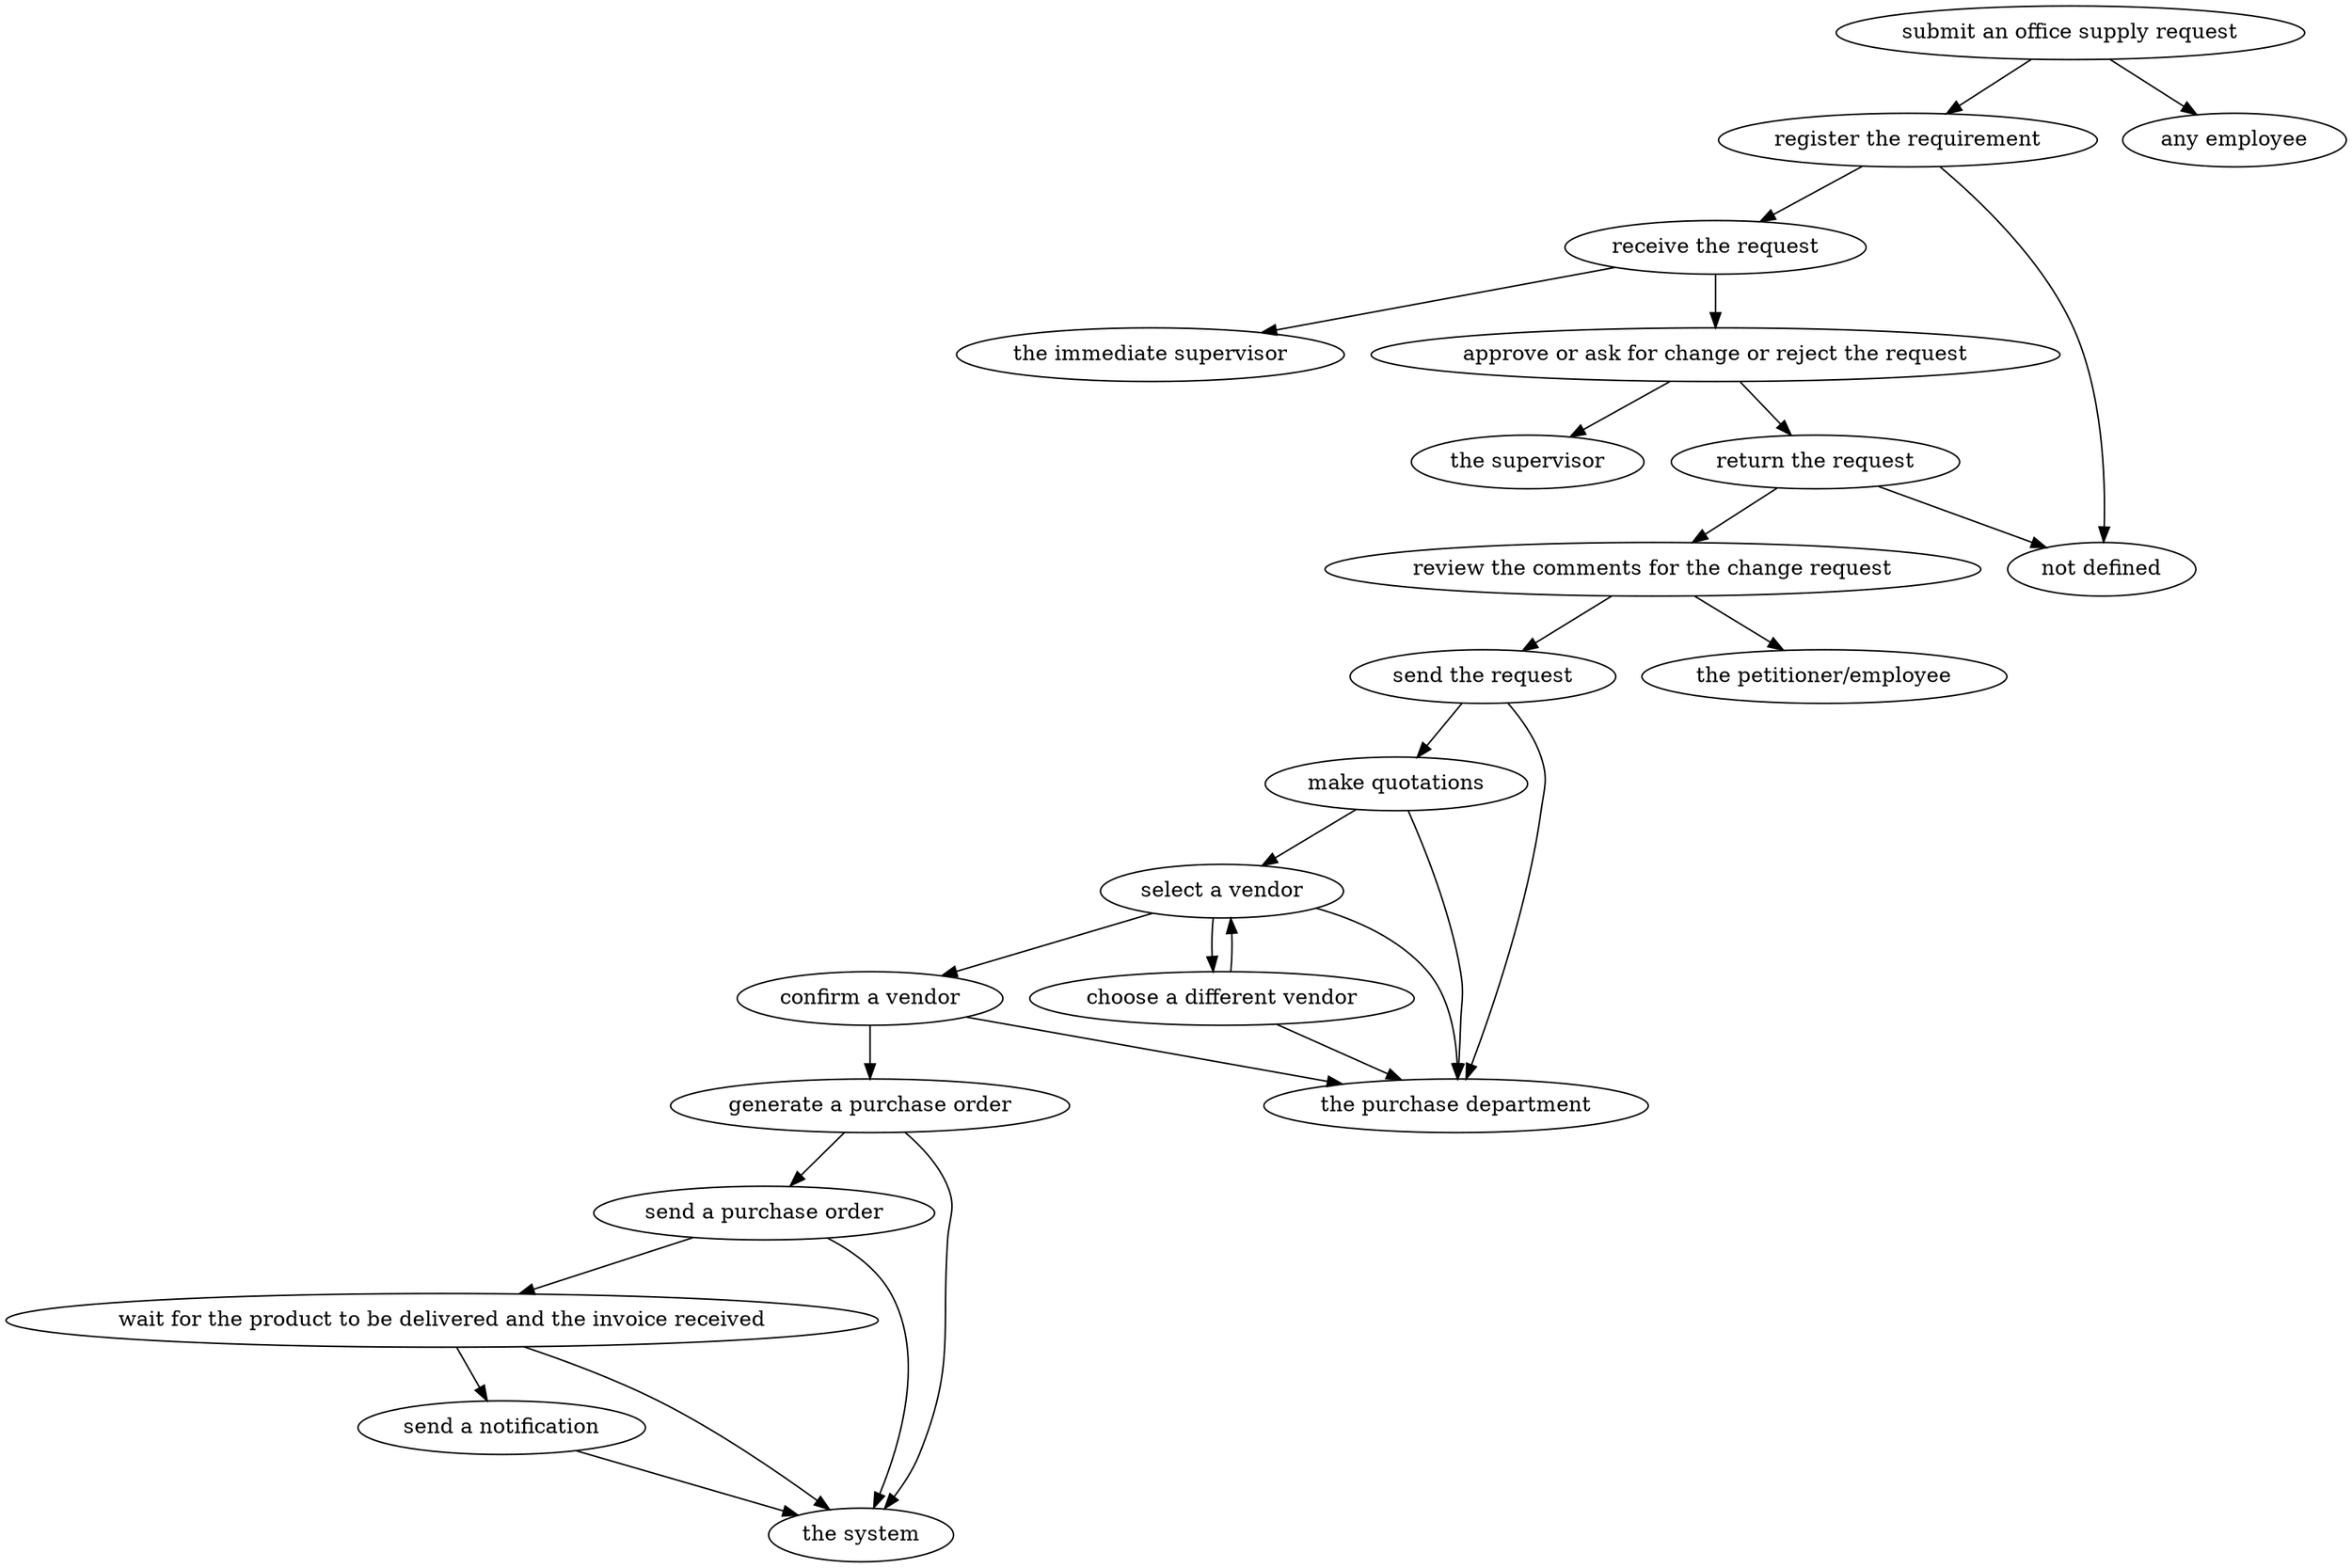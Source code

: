 strict digraph "doc-5.3" {
	graph [name="doc-5.3"];
	"submit an office supply request"	[attrs="{'type': 'Activity', 'label': 'submit an office supply request'}"];
	"register the requirement"	[attrs="{'type': 'Activity', 'label': 'register the requirement'}"];
	"submit an office supply request" -> "register the requirement"	[attrs="{'type': 'flow', 'label': 'flow'}"];
	"any employee"	[attrs="{'type': 'Actor', 'label': 'any employee'}"];
	"submit an office supply request" -> "any employee"	[attrs="{'type': 'actor performer', 'label': 'actor performer'}"];
	"receive the request"	[attrs="{'type': 'Activity', 'label': 'receive the request'}"];
	"register the requirement" -> "receive the request"	[attrs="{'type': 'flow', 'label': 'flow'}"];
	"not defined"	[attrs="{'type': 'Actor', 'label': 'not defined'}"];
	"register the requirement" -> "not defined"	[attrs="{'type': 'actor performer', 'label': 'actor performer'}"];
	"approve or ask for change or reject the request"	[attrs="{'type': 'Activity', 'label': 'approve or ask for change or reject the request'}"];
	"receive the request" -> "approve or ask for change or reject the request"	[attrs="{'type': 'flow', 'label': 'flow'}"];
	"the immediate supervisor"	[attrs="{'type': 'Actor', 'label': 'the immediate supervisor'}"];
	"receive the request" -> "the immediate supervisor"	[attrs="{'type': 'actor performer', 'label': 'actor performer'}"];
	"return the request"	[attrs="{'type': 'Activity', 'label': 'return the request'}"];
	"approve or ask for change or reject the request" -> "return the request"	[attrs="{'type': 'flow', 'label': 'flow'}"];
	"the supervisor"	[attrs="{'type': 'Actor', 'label': 'the supervisor'}"];
	"approve or ask for change or reject the request" -> "the supervisor"	[attrs="{'type': 'actor performer', 'label': 'actor performer'}"];
	"review the comments for the change request"	[attrs="{'type': 'Activity', 'label': 'review the comments for the change request'}"];
	"return the request" -> "review the comments for the change request"	[attrs="{'type': 'flow', 'label': 'flow'}"];
	"return the request" -> "not defined"	[attrs="{'type': 'actor performer', 'label': 'actor performer'}"];
	"send the request"	[attrs="{'type': 'Activity', 'label': 'send the request'}"];
	"review the comments for the change request" -> "send the request"	[attrs="{'type': 'flow', 'label': 'flow'}"];
	"the petitioner/employee"	[attrs="{'type': 'Actor', 'label': 'the petitioner/employee'}"];
	"review the comments for the change request" -> "the petitioner/employee"	[attrs="{'type': 'actor performer', 'label': 'actor performer'}"];
	"make quotations"	[attrs="{'type': 'Activity', 'label': 'make quotations'}"];
	"send the request" -> "make quotations"	[attrs="{'type': 'flow', 'label': 'flow'}"];
	"the purchase department"	[attrs="{'type': 'Actor', 'label': 'the purchase department'}"];
	"send the request" -> "the purchase department"	[attrs="{'type': 'actor performer', 'label': 'actor performer'}"];
	"select a vendor"	[attrs="{'type': 'Activity', 'label': 'select a vendor'}"];
	"make quotations" -> "select a vendor"	[attrs="{'type': 'flow', 'label': 'flow'}"];
	"make quotations" -> "the purchase department"	[attrs="{'type': 'actor performer', 'label': 'actor performer'}"];
	"choose a different vendor"	[attrs="{'type': 'Activity', 'label': 'choose a different vendor'}"];
	"select a vendor" -> "choose a different vendor"	[attrs="{'type': 'flow', 'label': 'flow'}"];
	"confirm a vendor"	[attrs="{'type': 'Activity', 'label': 'confirm a vendor'}"];
	"select a vendor" -> "confirm a vendor"	[attrs="{'type': 'flow', 'label': 'flow'}"];
	"select a vendor" -> "the purchase department"	[attrs="{'type': 'actor performer', 'label': 'actor performer'}"];
	"choose a different vendor" -> "select a vendor"	[attrs="{'type': 'flow', 'label': 'flow'}"];
	"choose a different vendor" -> "the purchase department"	[attrs="{'type': 'actor performer', 'label': 'actor performer'}"];
	"generate a purchase order"	[attrs="{'type': 'Activity', 'label': 'generate a purchase order'}"];
	"confirm a vendor" -> "generate a purchase order"	[attrs="{'type': 'flow', 'label': 'flow'}"];
	"confirm a vendor" -> "the purchase department"	[attrs="{'type': 'actor performer', 'label': 'actor performer'}"];
	"send a purchase order"	[attrs="{'type': 'Activity', 'label': 'send a purchase order'}"];
	"generate a purchase order" -> "send a purchase order"	[attrs="{'type': 'flow', 'label': 'flow'}"];
	"the system"	[attrs="{'type': 'Actor', 'label': 'the system'}"];
	"generate a purchase order" -> "the system"	[attrs="{'type': 'actor performer', 'label': 'actor performer'}"];
	"wait for the product to be delivered and the invoice received"	[attrs="{'type': 'Activity', 'label': 'wait for the product to be delivered and the invoice received'}"];
	"send a purchase order" -> "wait for the product to be delivered and the invoice received"	[attrs="{'type': 'flow', 'label': 'flow'}"];
	"send a purchase order" -> "the system"	[attrs="{'type': 'actor performer', 'label': 'actor performer'}"];
	"send a notification"	[attrs="{'type': 'Activity', 'label': 'send a notification'}"];
	"wait for the product to be delivered and the invoice received" -> "send a notification"	[attrs="{'type': 'flow', 'label': 'flow'}"];
	"wait for the product to be delivered and the invoice received" -> "the system"	[attrs="{'type': 'actor performer', 'label': 'actor performer'}"];
	"send a notification" -> "the system"	[attrs="{'type': 'actor performer', 'label': 'actor performer'}"];
}
